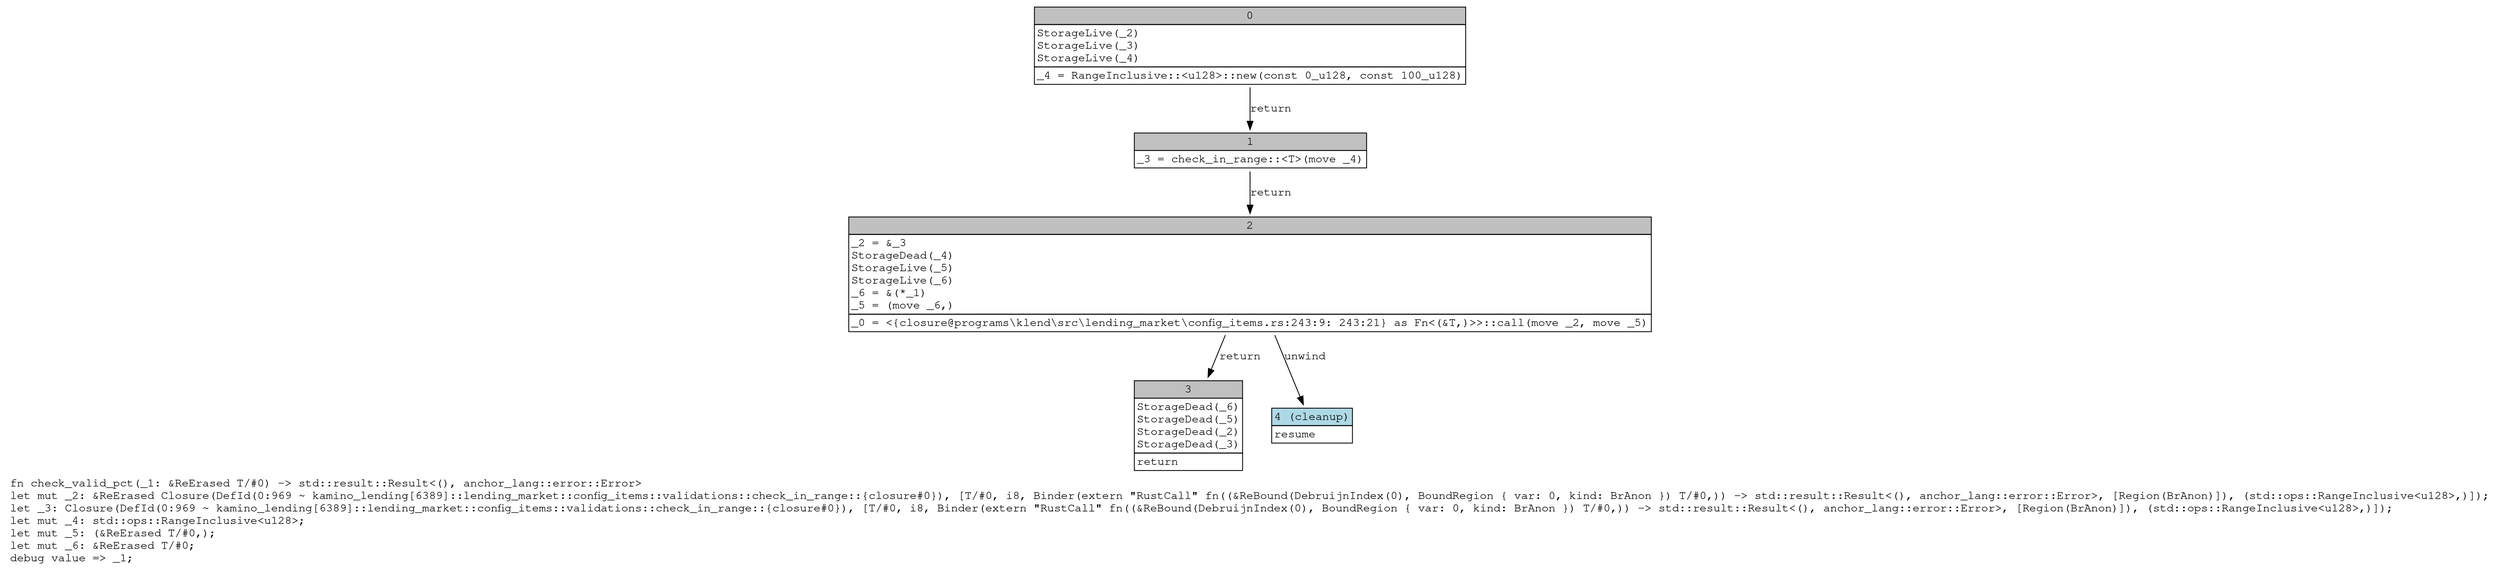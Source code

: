 digraph Mir_0_970 {
    graph [fontname="Courier, monospace"];
    node [fontname="Courier, monospace"];
    edge [fontname="Courier, monospace"];
    label=<fn check_valid_pct(_1: &amp;ReErased T/#0) -&gt; std::result::Result&lt;(), anchor_lang::error::Error&gt;<br align="left"/>let mut _2: &amp;ReErased Closure(DefId(0:969 ~ kamino_lending[6389]::lending_market::config_items::validations::check_in_range::{closure#0}), [T/#0, i8, Binder(extern &quot;RustCall&quot; fn((&amp;ReBound(DebruijnIndex(0), BoundRegion { var: 0, kind: BrAnon }) T/#0,)) -&gt; std::result::Result&lt;(), anchor_lang::error::Error&gt;, [Region(BrAnon)]), (std::ops::RangeInclusive&lt;u128&gt;,)]);<br align="left"/>let _3: Closure(DefId(0:969 ~ kamino_lending[6389]::lending_market::config_items::validations::check_in_range::{closure#0}), [T/#0, i8, Binder(extern &quot;RustCall&quot; fn((&amp;ReBound(DebruijnIndex(0), BoundRegion { var: 0, kind: BrAnon }) T/#0,)) -&gt; std::result::Result&lt;(), anchor_lang::error::Error&gt;, [Region(BrAnon)]), (std::ops::RangeInclusive&lt;u128&gt;,)]);<br align="left"/>let mut _4: std::ops::RangeInclusive&lt;u128&gt;;<br align="left"/>let mut _5: (&amp;ReErased T/#0,);<br align="left"/>let mut _6: &amp;ReErased T/#0;<br align="left"/>debug value =&gt; _1;<br align="left"/>>;
    bb0__0_970 [shape="none", label=<<table border="0" cellborder="1" cellspacing="0"><tr><td bgcolor="gray" align="center" colspan="1">0</td></tr><tr><td align="left" balign="left">StorageLive(_2)<br/>StorageLive(_3)<br/>StorageLive(_4)<br/></td></tr><tr><td align="left">_4 = RangeInclusive::&lt;u128&gt;::new(const 0_u128, const 100_u128)</td></tr></table>>];
    bb1__0_970 [shape="none", label=<<table border="0" cellborder="1" cellspacing="0"><tr><td bgcolor="gray" align="center" colspan="1">1</td></tr><tr><td align="left">_3 = check_in_range::&lt;T&gt;(move _4)</td></tr></table>>];
    bb2__0_970 [shape="none", label=<<table border="0" cellborder="1" cellspacing="0"><tr><td bgcolor="gray" align="center" colspan="1">2</td></tr><tr><td align="left" balign="left">_2 = &amp;_3<br/>StorageDead(_4)<br/>StorageLive(_5)<br/>StorageLive(_6)<br/>_6 = &amp;(*_1)<br/>_5 = (move _6,)<br/></td></tr><tr><td align="left">_0 = &lt;{closure@programs\klend\src\lending_market\config_items.rs:243:9: 243:21} as Fn&lt;(&amp;T,)&gt;&gt;::call(move _2, move _5)</td></tr></table>>];
    bb3__0_970 [shape="none", label=<<table border="0" cellborder="1" cellspacing="0"><tr><td bgcolor="gray" align="center" colspan="1">3</td></tr><tr><td align="left" balign="left">StorageDead(_6)<br/>StorageDead(_5)<br/>StorageDead(_2)<br/>StorageDead(_3)<br/></td></tr><tr><td align="left">return</td></tr></table>>];
    bb4__0_970 [shape="none", label=<<table border="0" cellborder="1" cellspacing="0"><tr><td bgcolor="lightblue" align="center" colspan="1">4 (cleanup)</td></tr><tr><td align="left">resume</td></tr></table>>];
    bb0__0_970 -> bb1__0_970 [label="return"];
    bb1__0_970 -> bb2__0_970 [label="return"];
    bb2__0_970 -> bb3__0_970 [label="return"];
    bb2__0_970 -> bb4__0_970 [label="unwind"];
}
